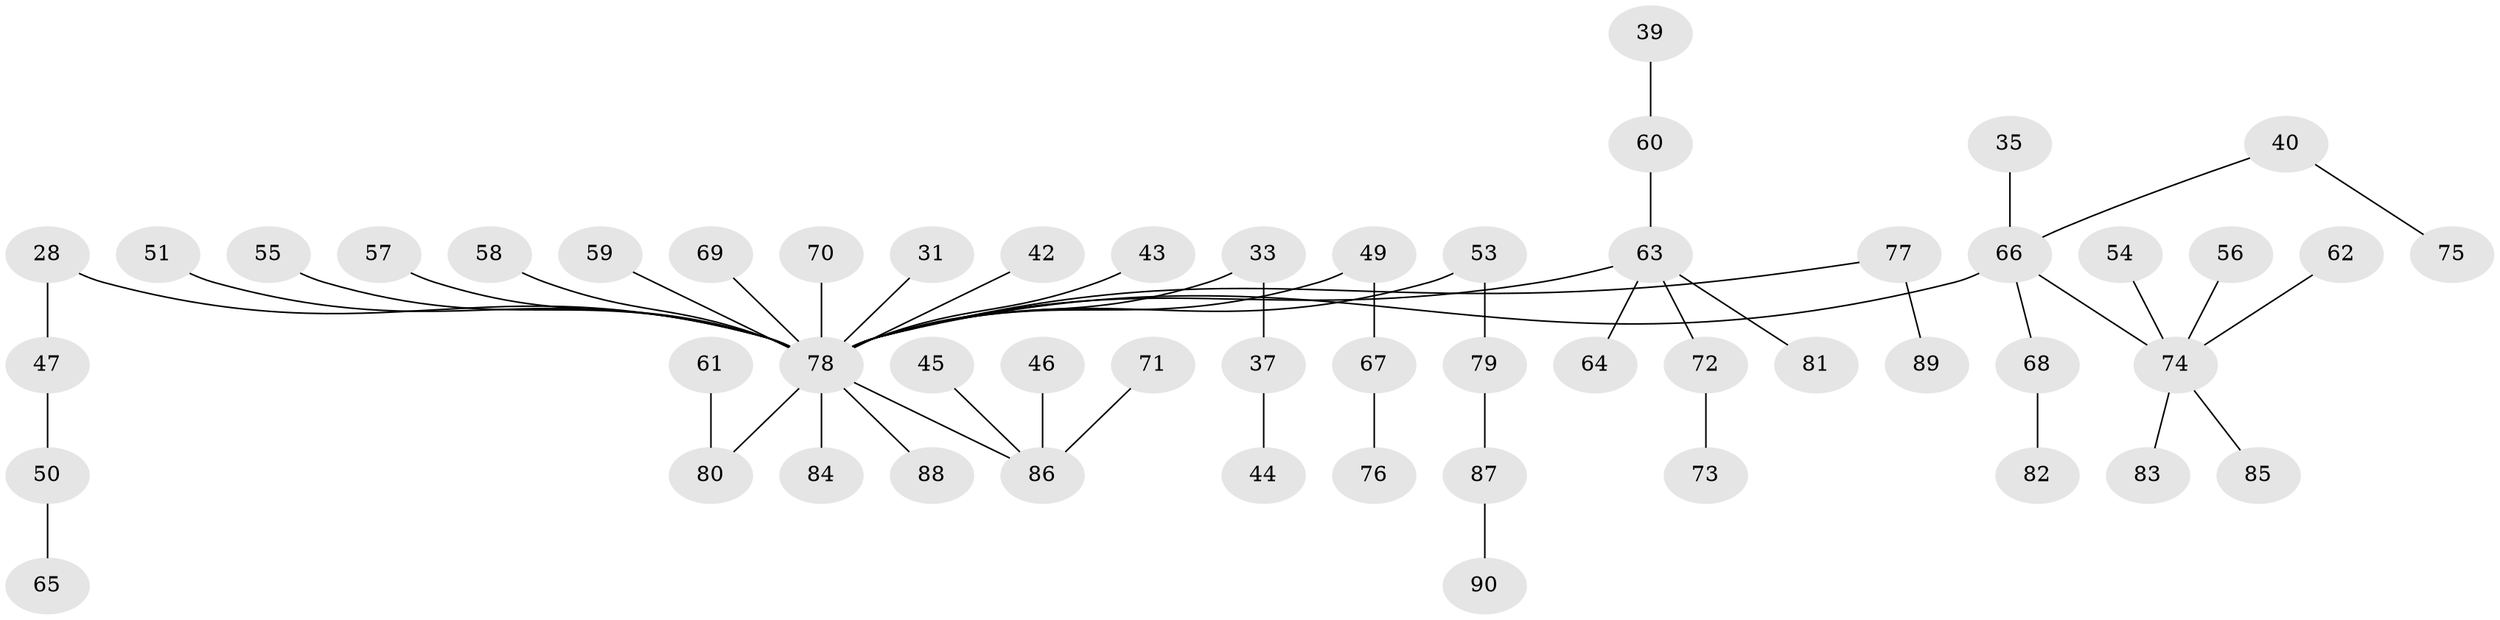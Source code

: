 // original degree distribution, {7: 0.022222222222222223, 5: 0.011111111111111112, 3: 0.1, 2: 0.3, 6: 0.03333333333333333, 4: 0.044444444444444446, 1: 0.4888888888888889}
// Generated by graph-tools (version 1.1) at 2025/57/03/04/25 21:57:06]
// undirected, 54 vertices, 53 edges
graph export_dot {
graph [start="1"]
  node [color=gray90,style=filled];
  28;
  31;
  33 [super="+14+20"];
  35;
  37;
  39;
  40 [super="+32"];
  42;
  43;
  44;
  45;
  46;
  47;
  49;
  50;
  51;
  53;
  54;
  55;
  56;
  57;
  58;
  59;
  60 [super="+25+30"];
  61;
  62;
  63 [super="+4+11"];
  64;
  65;
  66 [super="+2"];
  67;
  68;
  69;
  70;
  71;
  72;
  73;
  74 [super="+48"];
  75;
  76;
  77;
  78 [super="+18+19+5+17+24+41+27"];
  79;
  80 [super="+52"];
  81;
  82;
  83;
  84;
  85;
  86 [super="+38"];
  87;
  88;
  89;
  90;
  28 -- 47;
  28 -- 78;
  31 -- 78;
  33 -- 78;
  33 -- 37;
  35 -- 66;
  37 -- 44;
  39 -- 60;
  40 -- 66;
  40 -- 75;
  42 -- 78;
  43 -- 78;
  45 -- 86;
  46 -- 86;
  47 -- 50;
  49 -- 67;
  49 -- 78;
  50 -- 65;
  51 -- 78;
  53 -- 79;
  53 -- 78;
  54 -- 74;
  55 -- 78;
  56 -- 74;
  57 -- 78;
  58 -- 78;
  59 -- 78;
  60 -- 63;
  61 -- 80;
  62 -- 74;
  63 -- 81;
  63 -- 78;
  63 -- 64;
  63 -- 72;
  66 -- 68;
  66 -- 78;
  66 -- 74;
  67 -- 76;
  68 -- 82;
  69 -- 78;
  70 -- 78;
  71 -- 86;
  72 -- 73;
  74 -- 85;
  74 -- 83;
  77 -- 89;
  77 -- 78;
  78 -- 86;
  78 -- 80;
  78 -- 84;
  78 -- 88;
  79 -- 87;
  87 -- 90;
}
